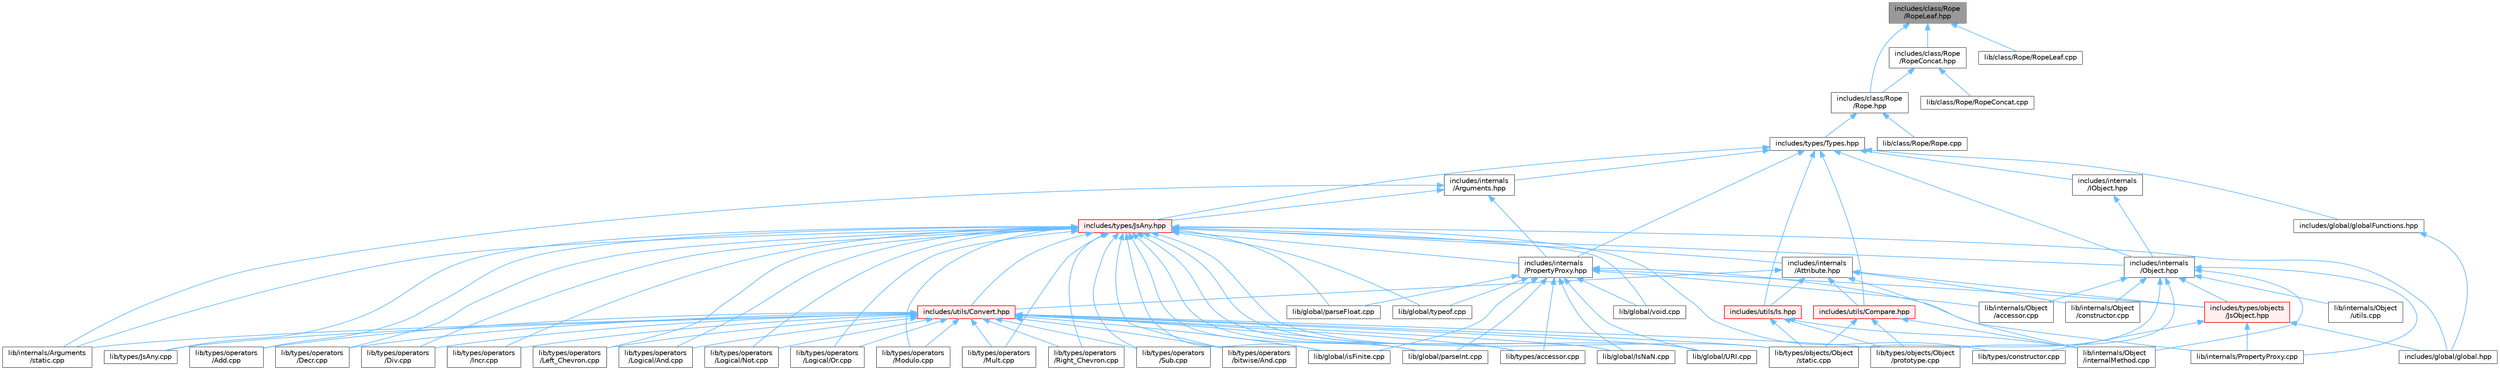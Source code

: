 digraph "includes/class/Rope/RopeLeaf.hpp"
{
 // LATEX_PDF_SIZE
  bgcolor="transparent";
  edge [fontname=Helvetica,fontsize=10,labelfontname=Helvetica,labelfontsize=10];
  node [fontname=Helvetica,fontsize=10,shape=box,height=0.2,width=0.4];
  Node1 [id="Node000001",label="includes/class/Rope\l/RopeLeaf.hpp",height=0.2,width=0.4,color="gray40", fillcolor="grey60", style="filled", fontcolor="black",tooltip=" "];
  Node1 -> Node2 [id="edge1_Node000001_Node000002",dir="back",color="steelblue1",style="solid",tooltip=" "];
  Node2 [id="Node000002",label="includes/class/Rope\l/Rope.hpp",height=0.2,width=0.4,color="grey40", fillcolor="white", style="filled",URL="$Rope_8hpp.html",tooltip=" "];
  Node2 -> Node3 [id="edge2_Node000002_Node000003",dir="back",color="steelblue1",style="solid",tooltip=" "];
  Node3 [id="Node000003",label="includes/types/Types.hpp",height=0.2,width=0.4,color="grey40", fillcolor="white", style="filled",URL="$Types_8hpp.html",tooltip=" "];
  Node3 -> Node4 [id="edge3_Node000003_Node000004",dir="back",color="steelblue1",style="solid",tooltip=" "];
  Node4 [id="Node000004",label="includes/global/globalFunctions.hpp",height=0.2,width=0.4,color="grey40", fillcolor="white", style="filled",URL="$globalFunctions_8hpp.html",tooltip=" "];
  Node4 -> Node5 [id="edge4_Node000004_Node000005",dir="back",color="steelblue1",style="solid",tooltip=" "];
  Node5 [id="Node000005",label="includes/global/global.hpp",height=0.2,width=0.4,color="grey40", fillcolor="white", style="filled",URL="$global_8hpp.html",tooltip=" "];
  Node3 -> Node6 [id="edge5_Node000003_Node000006",dir="back",color="steelblue1",style="solid",tooltip=" "];
  Node6 [id="Node000006",label="includes/internals\l/Arguments.hpp",height=0.2,width=0.4,color="grey40", fillcolor="white", style="filled",URL="$Arguments_8hpp.html",tooltip=" "];
  Node6 -> Node7 [id="edge6_Node000006_Node000007",dir="back",color="steelblue1",style="solid",tooltip=" "];
  Node7 [id="Node000007",label="includes/internals\l/PropertyProxy.hpp",height=0.2,width=0.4,color="grey40", fillcolor="white", style="filled",URL="$PropertyProxy_8hpp.html",tooltip=" "];
  Node7 -> Node8 [id="edge7_Node000007_Node000008",dir="back",color="steelblue1",style="solid",tooltip=" "];
  Node8 [id="Node000008",label="includes/types/objects\l/JsObject.hpp",height=0.2,width=0.4,color="red", fillcolor="#FFF0F0", style="filled",URL="$JsObject_8hpp.html",tooltip=" "];
  Node8 -> Node5 [id="edge8_Node000008_Node000005",dir="back",color="steelblue1",style="solid",tooltip=" "];
  Node8 -> Node16 [id="edge9_Node000008_Node000016",dir="back",color="steelblue1",style="solid",tooltip=" "];
  Node16 [id="Node000016",label="lib/internals/PropertyProxy.cpp",height=0.2,width=0.4,color="grey40", fillcolor="white", style="filled",URL="$PropertyProxy_8cpp.html",tooltip=" "];
  Node8 -> Node17 [id="edge10_Node000008_Node000017",dir="back",color="steelblue1",style="solid",tooltip=" "];
  Node17 [id="Node000017",label="lib/types/constructor.cpp",height=0.2,width=0.4,color="grey40", fillcolor="white", style="filled",URL="$types_2constructor_8cpp.html",tooltip=" "];
  Node7 -> Node23 [id="edge11_Node000007_Node000023",dir="back",color="steelblue1",style="solid",tooltip=" "];
  Node23 [id="Node000023",label="lib/global/IsNaN.cpp",height=0.2,width=0.4,color="grey40", fillcolor="white", style="filled",URL="$IsNaN_8cpp.html",tooltip=" "];
  Node7 -> Node24 [id="edge12_Node000007_Node000024",dir="back",color="steelblue1",style="solid",tooltip=" "];
  Node24 [id="Node000024",label="lib/global/URI.cpp",height=0.2,width=0.4,color="grey40", fillcolor="white", style="filled",URL="$URI_8cpp.html",tooltip=" "];
  Node7 -> Node25 [id="edge13_Node000007_Node000025",dir="back",color="steelblue1",style="solid",tooltip=" "];
  Node25 [id="Node000025",label="lib/global/isFinite.cpp",height=0.2,width=0.4,color="grey40", fillcolor="white", style="filled",URL="$isFinite_8cpp.html",tooltip=" "];
  Node7 -> Node26 [id="edge14_Node000007_Node000026",dir="back",color="steelblue1",style="solid",tooltip=" "];
  Node26 [id="Node000026",label="lib/global/parseFloat.cpp",height=0.2,width=0.4,color="grey40", fillcolor="white", style="filled",URL="$parseFloat_8cpp.html",tooltip=" "];
  Node7 -> Node27 [id="edge15_Node000007_Node000027",dir="back",color="steelblue1",style="solid",tooltip=" "];
  Node27 [id="Node000027",label="lib/global/parseInt.cpp",height=0.2,width=0.4,color="grey40", fillcolor="white", style="filled",URL="$parseInt_8cpp.html",tooltip=" "];
  Node7 -> Node28 [id="edge16_Node000007_Node000028",dir="back",color="steelblue1",style="solid",tooltip=" "];
  Node28 [id="Node000028",label="lib/global/typeof.cpp",height=0.2,width=0.4,color="grey40", fillcolor="white", style="filled",URL="$typeof_8cpp.html",tooltip=" "];
  Node7 -> Node29 [id="edge17_Node000007_Node000029",dir="back",color="steelblue1",style="solid",tooltip=" "];
  Node29 [id="Node000029",label="lib/global/void.cpp",height=0.2,width=0.4,color="grey40", fillcolor="white", style="filled",URL="$void_8cpp.html",tooltip=" "];
  Node7 -> Node30 [id="edge18_Node000007_Node000030",dir="back",color="steelblue1",style="solid",tooltip=" "];
  Node30 [id="Node000030",label="lib/internals/Object\l/accessor.cpp",height=0.2,width=0.4,color="grey40", fillcolor="white", style="filled",URL="$internals_2Object_2accessor_8cpp.html",tooltip=" "];
  Node7 -> Node16 [id="edge19_Node000007_Node000016",dir="back",color="steelblue1",style="solid",tooltip=" "];
  Node7 -> Node11 [id="edge20_Node000007_Node000011",dir="back",color="steelblue1",style="solid",tooltip=" "];
  Node11 [id="Node000011",label="lib/types/accessor.cpp",height=0.2,width=0.4,color="grey40", fillcolor="white", style="filled",URL="$types_2accessor_8cpp.html",tooltip=" "];
  Node6 -> Node31 [id="edge21_Node000006_Node000031",dir="back",color="steelblue1",style="solid",tooltip=" "];
  Node31 [id="Node000031",label="includes/types/JsAny.hpp",height=0.2,width=0.4,color="red", fillcolor="#FFF0F0", style="filled",URL="$JsAny_8hpp.html",tooltip=" "];
  Node31 -> Node5 [id="edge22_Node000031_Node000005",dir="back",color="steelblue1",style="solid",tooltip=" "];
  Node31 -> Node32 [id="edge23_Node000031_Node000032",dir="back",color="steelblue1",style="solid",tooltip=" "];
  Node32 [id="Node000032",label="includes/internals\l/Attribute.hpp",height=0.2,width=0.4,color="grey40", fillcolor="white", style="filled",URL="$Attribute_8hpp.html",tooltip=" "];
  Node32 -> Node8 [id="edge24_Node000032_Node000008",dir="back",color="steelblue1",style="solid",tooltip=" "];
  Node32 -> Node33 [id="edge25_Node000032_Node000033",dir="back",color="steelblue1",style="solid",tooltip=" "];
  Node33 [id="Node000033",label="includes/utils/Compare.hpp",height=0.2,width=0.4,color="red", fillcolor="#FFF0F0", style="filled",URL="$Compare_8hpp.html",tooltip=" "];
  Node33 -> Node34 [id="edge26_Node000033_Node000034",dir="back",color="steelblue1",style="solid",tooltip=" "];
  Node34 [id="Node000034",label="lib/internals/Object\l/internalMethod.cpp",height=0.2,width=0.4,color="grey40", fillcolor="white", style="filled",URL="$internalMethod_8cpp.html",tooltip=" "];
  Node33 -> Node14 [id="edge27_Node000033_Node000014",dir="back",color="steelblue1",style="solid",tooltip=" "];
  Node14 [id="Node000014",label="lib/types/objects/Object\l/prototype.cpp",height=0.2,width=0.4,color="grey40", fillcolor="white", style="filled",URL="$prototype_8cpp.html",tooltip=" "];
  Node33 -> Node15 [id="edge28_Node000033_Node000015",dir="back",color="steelblue1",style="solid",tooltip=" "];
  Node15 [id="Node000015",label="lib/types/objects/Object\l/static.cpp",height=0.2,width=0.4,color="grey40", fillcolor="white", style="filled",URL="$types_2objects_2Object_2static_8cpp.html",tooltip=" "];
  Node32 -> Node36 [id="edge29_Node000032_Node000036",dir="back",color="steelblue1",style="solid",tooltip=" "];
  Node36 [id="Node000036",label="includes/utils/Convert.hpp",height=0.2,width=0.4,color="red", fillcolor="#FFF0F0", style="filled",URL="$Convert_8hpp.html",tooltip=" "];
  Node36 -> Node23 [id="edge30_Node000036_Node000023",dir="back",color="steelblue1",style="solid",tooltip=" "];
  Node36 -> Node24 [id="edge31_Node000036_Node000024",dir="back",color="steelblue1",style="solid",tooltip=" "];
  Node36 -> Node25 [id="edge32_Node000036_Node000025",dir="back",color="steelblue1",style="solid",tooltip=" "];
  Node36 -> Node27 [id="edge33_Node000036_Node000027",dir="back",color="steelblue1",style="solid",tooltip=" "];
  Node36 -> Node10 [id="edge34_Node000036_Node000010",dir="back",color="steelblue1",style="solid",tooltip=" "];
  Node10 [id="Node000010",label="lib/internals/Arguments\l/static.cpp",height=0.2,width=0.4,color="grey40", fillcolor="white", style="filled",URL="$internals_2Arguments_2static_8cpp.html",tooltip=" "];
  Node36 -> Node37 [id="edge35_Node000036_Node000037",dir="back",color="steelblue1",style="solid",tooltip=" "];
  Node37 [id="Node000037",label="lib/types/JsAny.cpp",height=0.2,width=0.4,color="grey40", fillcolor="white", style="filled",URL="$JsAny_8cpp.html",tooltip=" "];
  Node36 -> Node11 [id="edge36_Node000036_Node000011",dir="back",color="steelblue1",style="solid",tooltip=" "];
  Node36 -> Node14 [id="edge37_Node000036_Node000014",dir="back",color="steelblue1",style="solid",tooltip=" "];
  Node36 -> Node15 [id="edge38_Node000036_Node000015",dir="back",color="steelblue1",style="solid",tooltip=" "];
  Node36 -> Node38 [id="edge39_Node000036_Node000038",dir="back",color="steelblue1",style="solid",tooltip=" "];
  Node38 [id="Node000038",label="lib/types/operators\l/Add.cpp",height=0.2,width=0.4,color="grey40", fillcolor="white", style="filled",URL="$Add_8cpp.html",tooltip=" "];
  Node36 -> Node39 [id="edge40_Node000036_Node000039",dir="back",color="steelblue1",style="solid",tooltip=" "];
  Node39 [id="Node000039",label="lib/types/operators\l/Decr.cpp",height=0.2,width=0.4,color="grey40", fillcolor="white", style="filled",URL="$Decr_8cpp.html",tooltip=" "];
  Node36 -> Node40 [id="edge41_Node000036_Node000040",dir="back",color="steelblue1",style="solid",tooltip=" "];
  Node40 [id="Node000040",label="lib/types/operators\l/Div.cpp",height=0.2,width=0.4,color="grey40", fillcolor="white", style="filled",URL="$Div_8cpp.html",tooltip=" "];
  Node36 -> Node41 [id="edge42_Node000036_Node000041",dir="back",color="steelblue1",style="solid",tooltip=" "];
  Node41 [id="Node000041",label="lib/types/operators\l/Incr.cpp",height=0.2,width=0.4,color="grey40", fillcolor="white", style="filled",URL="$Incr_8cpp.html",tooltip=" "];
  Node36 -> Node42 [id="edge43_Node000036_Node000042",dir="back",color="steelblue1",style="solid",tooltip=" "];
  Node42 [id="Node000042",label="lib/types/operators\l/Left_Chevron.cpp",height=0.2,width=0.4,color="grey40", fillcolor="white", style="filled",URL="$Left__Chevron_8cpp.html",tooltip=" "];
  Node36 -> Node43 [id="edge44_Node000036_Node000043",dir="back",color="steelblue1",style="solid",tooltip=" "];
  Node43 [id="Node000043",label="lib/types/operators\l/Logical/And.cpp",height=0.2,width=0.4,color="grey40", fillcolor="white", style="filled",URL="$Logical_2And_8cpp.html",tooltip=" "];
  Node36 -> Node44 [id="edge45_Node000036_Node000044",dir="back",color="steelblue1",style="solid",tooltip=" "];
  Node44 [id="Node000044",label="lib/types/operators\l/Logical/Not.cpp",height=0.2,width=0.4,color="grey40", fillcolor="white", style="filled",URL="$Logical_2Not_8cpp.html",tooltip=" "];
  Node36 -> Node45 [id="edge46_Node000036_Node000045",dir="back",color="steelblue1",style="solid",tooltip=" "];
  Node45 [id="Node000045",label="lib/types/operators\l/Logical/Or.cpp",height=0.2,width=0.4,color="grey40", fillcolor="white", style="filled",URL="$Logical_2Or_8cpp.html",tooltip=" "];
  Node36 -> Node46 [id="edge47_Node000036_Node000046",dir="back",color="steelblue1",style="solid",tooltip=" "];
  Node46 [id="Node000046",label="lib/types/operators\l/Modulo.cpp",height=0.2,width=0.4,color="grey40", fillcolor="white", style="filled",URL="$Modulo_8cpp.html",tooltip=" "];
  Node36 -> Node47 [id="edge48_Node000036_Node000047",dir="back",color="steelblue1",style="solid",tooltip=" "];
  Node47 [id="Node000047",label="lib/types/operators\l/Mult.cpp",height=0.2,width=0.4,color="grey40", fillcolor="white", style="filled",URL="$Mult_8cpp.html",tooltip=" "];
  Node36 -> Node48 [id="edge49_Node000036_Node000048",dir="back",color="steelblue1",style="solid",tooltip=" "];
  Node48 [id="Node000048",label="lib/types/operators\l/Right_Chevron.cpp",height=0.2,width=0.4,color="grey40", fillcolor="white", style="filled",URL="$Right__Chevron_8cpp.html",tooltip=" "];
  Node36 -> Node49 [id="edge50_Node000036_Node000049",dir="back",color="steelblue1",style="solid",tooltip=" "];
  Node49 [id="Node000049",label="lib/types/operators\l/Sub.cpp",height=0.2,width=0.4,color="grey40", fillcolor="white", style="filled",URL="$Sub_8cpp.html",tooltip=" "];
  Node36 -> Node50 [id="edge51_Node000036_Node000050",dir="back",color="steelblue1",style="solid",tooltip=" "];
  Node50 [id="Node000050",label="lib/types/operators\l/bitwise/And.cpp",height=0.2,width=0.4,color="grey40", fillcolor="white", style="filled",URL="$bitwise_2And_8cpp.html",tooltip=" "];
  Node32 -> Node61 [id="edge52_Node000032_Node000061",dir="back",color="steelblue1",style="solid",tooltip=" "];
  Node61 [id="Node000061",label="includes/utils/Is.hpp",height=0.2,width=0.4,color="red", fillcolor="#FFF0F0", style="filled",URL="$Is_8hpp.html",tooltip=" "];
  Node61 -> Node34 [id="edge53_Node000061_Node000034",dir="back",color="steelblue1",style="solid",tooltip=" "];
  Node61 -> Node14 [id="edge54_Node000061_Node000014",dir="back",color="steelblue1",style="solid",tooltip=" "];
  Node61 -> Node15 [id="edge55_Node000061_Node000015",dir="back",color="steelblue1",style="solid",tooltip=" "];
  Node32 -> Node62 [id="edge56_Node000032_Node000062",dir="back",color="steelblue1",style="solid",tooltip=" "];
  Node62 [id="Node000062",label="lib/internals/Object\l/constructor.cpp",height=0.2,width=0.4,color="grey40", fillcolor="white", style="filled",URL="$internals_2Object_2constructor_8cpp.html",tooltip=" "];
  Node32 -> Node34 [id="edge57_Node000032_Node000034",dir="back",color="steelblue1",style="solid",tooltip=" "];
  Node31 -> Node63 [id="edge58_Node000031_Node000063",dir="back",color="steelblue1",style="solid",tooltip=" "];
  Node63 [id="Node000063",label="includes/internals\l/Object.hpp",height=0.2,width=0.4,color="grey40", fillcolor="white", style="filled",URL="$Object_8hpp.html",tooltip=" "];
  Node63 -> Node8 [id="edge59_Node000063_Node000008",dir="back",color="steelblue1",style="solid",tooltip=" "];
  Node63 -> Node30 [id="edge60_Node000063_Node000030",dir="back",color="steelblue1",style="solid",tooltip=" "];
  Node63 -> Node62 [id="edge61_Node000063_Node000062",dir="back",color="steelblue1",style="solid",tooltip=" "];
  Node63 -> Node34 [id="edge62_Node000063_Node000034",dir="back",color="steelblue1",style="solid",tooltip=" "];
  Node63 -> Node64 [id="edge63_Node000063_Node000064",dir="back",color="steelblue1",style="solid",tooltip=" "];
  Node64 [id="Node000064",label="lib/internals/Object\l/utils.cpp",height=0.2,width=0.4,color="grey40", fillcolor="white", style="filled",URL="$utils_8cpp.html",tooltip=" "];
  Node63 -> Node16 [id="edge64_Node000063_Node000016",dir="back",color="steelblue1",style="solid",tooltip=" "];
  Node63 -> Node14 [id="edge65_Node000063_Node000014",dir="back",color="steelblue1",style="solid",tooltip=" "];
  Node63 -> Node15 [id="edge66_Node000063_Node000015",dir="back",color="steelblue1",style="solid",tooltip=" "];
  Node31 -> Node7 [id="edge67_Node000031_Node000007",dir="back",color="steelblue1",style="solid",tooltip=" "];
  Node31 -> Node36 [id="edge68_Node000031_Node000036",dir="back",color="steelblue1",style="solid",tooltip=" "];
  Node31 -> Node23 [id="edge69_Node000031_Node000023",dir="back",color="steelblue1",style="solid",tooltip=" "];
  Node31 -> Node24 [id="edge70_Node000031_Node000024",dir="back",color="steelblue1",style="solid",tooltip=" "];
  Node31 -> Node25 [id="edge71_Node000031_Node000025",dir="back",color="steelblue1",style="solid",tooltip=" "];
  Node31 -> Node26 [id="edge72_Node000031_Node000026",dir="back",color="steelblue1",style="solid",tooltip=" "];
  Node31 -> Node27 [id="edge73_Node000031_Node000027",dir="back",color="steelblue1",style="solid",tooltip=" "];
  Node31 -> Node28 [id="edge74_Node000031_Node000028",dir="back",color="steelblue1",style="solid",tooltip=" "];
  Node31 -> Node29 [id="edge75_Node000031_Node000029",dir="back",color="steelblue1",style="solid",tooltip=" "];
  Node31 -> Node10 [id="edge76_Node000031_Node000010",dir="back",color="steelblue1",style="solid",tooltip=" "];
  Node31 -> Node37 [id="edge77_Node000031_Node000037",dir="back",color="steelblue1",style="solid",tooltip=" "];
  Node31 -> Node11 [id="edge78_Node000031_Node000011",dir="back",color="steelblue1",style="solid",tooltip=" "];
  Node31 -> Node17 [id="edge79_Node000031_Node000017",dir="back",color="steelblue1",style="solid",tooltip=" "];
  Node31 -> Node15 [id="edge80_Node000031_Node000015",dir="back",color="steelblue1",style="solid",tooltip=" "];
  Node31 -> Node38 [id="edge81_Node000031_Node000038",dir="back",color="steelblue1",style="solid",tooltip=" "];
  Node31 -> Node39 [id="edge82_Node000031_Node000039",dir="back",color="steelblue1",style="solid",tooltip=" "];
  Node31 -> Node40 [id="edge83_Node000031_Node000040",dir="back",color="steelblue1",style="solid",tooltip=" "];
  Node31 -> Node41 [id="edge84_Node000031_Node000041",dir="back",color="steelblue1",style="solid",tooltip=" "];
  Node31 -> Node42 [id="edge85_Node000031_Node000042",dir="back",color="steelblue1",style="solid",tooltip=" "];
  Node31 -> Node43 [id="edge86_Node000031_Node000043",dir="back",color="steelblue1",style="solid",tooltip=" "];
  Node31 -> Node44 [id="edge87_Node000031_Node000044",dir="back",color="steelblue1",style="solid",tooltip=" "];
  Node31 -> Node45 [id="edge88_Node000031_Node000045",dir="back",color="steelblue1",style="solid",tooltip=" "];
  Node31 -> Node46 [id="edge89_Node000031_Node000046",dir="back",color="steelblue1",style="solid",tooltip=" "];
  Node31 -> Node47 [id="edge90_Node000031_Node000047",dir="back",color="steelblue1",style="solid",tooltip=" "];
  Node31 -> Node48 [id="edge91_Node000031_Node000048",dir="back",color="steelblue1",style="solid",tooltip=" "];
  Node31 -> Node49 [id="edge92_Node000031_Node000049",dir="back",color="steelblue1",style="solid",tooltip=" "];
  Node31 -> Node50 [id="edge93_Node000031_Node000050",dir="back",color="steelblue1",style="solid",tooltip=" "];
  Node6 -> Node10 [id="edge94_Node000006_Node000010",dir="back",color="steelblue1",style="solid",tooltip=" "];
  Node3 -> Node69 [id="edge95_Node000003_Node000069",dir="back",color="steelblue1",style="solid",tooltip=" "];
  Node69 [id="Node000069",label="includes/internals\l/IObject.hpp",height=0.2,width=0.4,color="grey40", fillcolor="white", style="filled",URL="$IObject_8hpp.html",tooltip=" "];
  Node69 -> Node63 [id="edge96_Node000069_Node000063",dir="back",color="steelblue1",style="solid",tooltip=" "];
  Node3 -> Node63 [id="edge97_Node000003_Node000063",dir="back",color="steelblue1",style="solid",tooltip=" "];
  Node3 -> Node7 [id="edge98_Node000003_Node000007",dir="back",color="steelblue1",style="solid",tooltip=" "];
  Node3 -> Node31 [id="edge99_Node000003_Node000031",dir="back",color="steelblue1",style="solid",tooltip=" "];
  Node3 -> Node33 [id="edge100_Node000003_Node000033",dir="back",color="steelblue1",style="solid",tooltip=" "];
  Node3 -> Node61 [id="edge101_Node000003_Node000061",dir="back",color="steelblue1",style="solid",tooltip=" "];
  Node2 -> Node70 [id="edge102_Node000002_Node000070",dir="back",color="steelblue1",style="solid",tooltip=" "];
  Node70 [id="Node000070",label="lib/class/Rope/Rope.cpp",height=0.2,width=0.4,color="grey40", fillcolor="white", style="filled",URL="$Rope_8cpp.html",tooltip=" "];
  Node1 -> Node71 [id="edge103_Node000001_Node000071",dir="back",color="steelblue1",style="solid",tooltip=" "];
  Node71 [id="Node000071",label="includes/class/Rope\l/RopeConcat.hpp",height=0.2,width=0.4,color="grey40", fillcolor="white", style="filled",URL="$RopeConcat_8hpp.html",tooltip=" "];
  Node71 -> Node2 [id="edge104_Node000071_Node000002",dir="back",color="steelblue1",style="solid",tooltip=" "];
  Node71 -> Node72 [id="edge105_Node000071_Node000072",dir="back",color="steelblue1",style="solid",tooltip=" "];
  Node72 [id="Node000072",label="lib/class/Rope/RopeConcat.cpp",height=0.2,width=0.4,color="grey40", fillcolor="white", style="filled",URL="$RopeConcat_8cpp.html",tooltip=" "];
  Node1 -> Node73 [id="edge106_Node000001_Node000073",dir="back",color="steelblue1",style="solid",tooltip=" "];
  Node73 [id="Node000073",label="lib/class/Rope/RopeLeaf.cpp",height=0.2,width=0.4,color="grey40", fillcolor="white", style="filled",URL="$RopeLeaf_8cpp.html",tooltip=" "];
}

